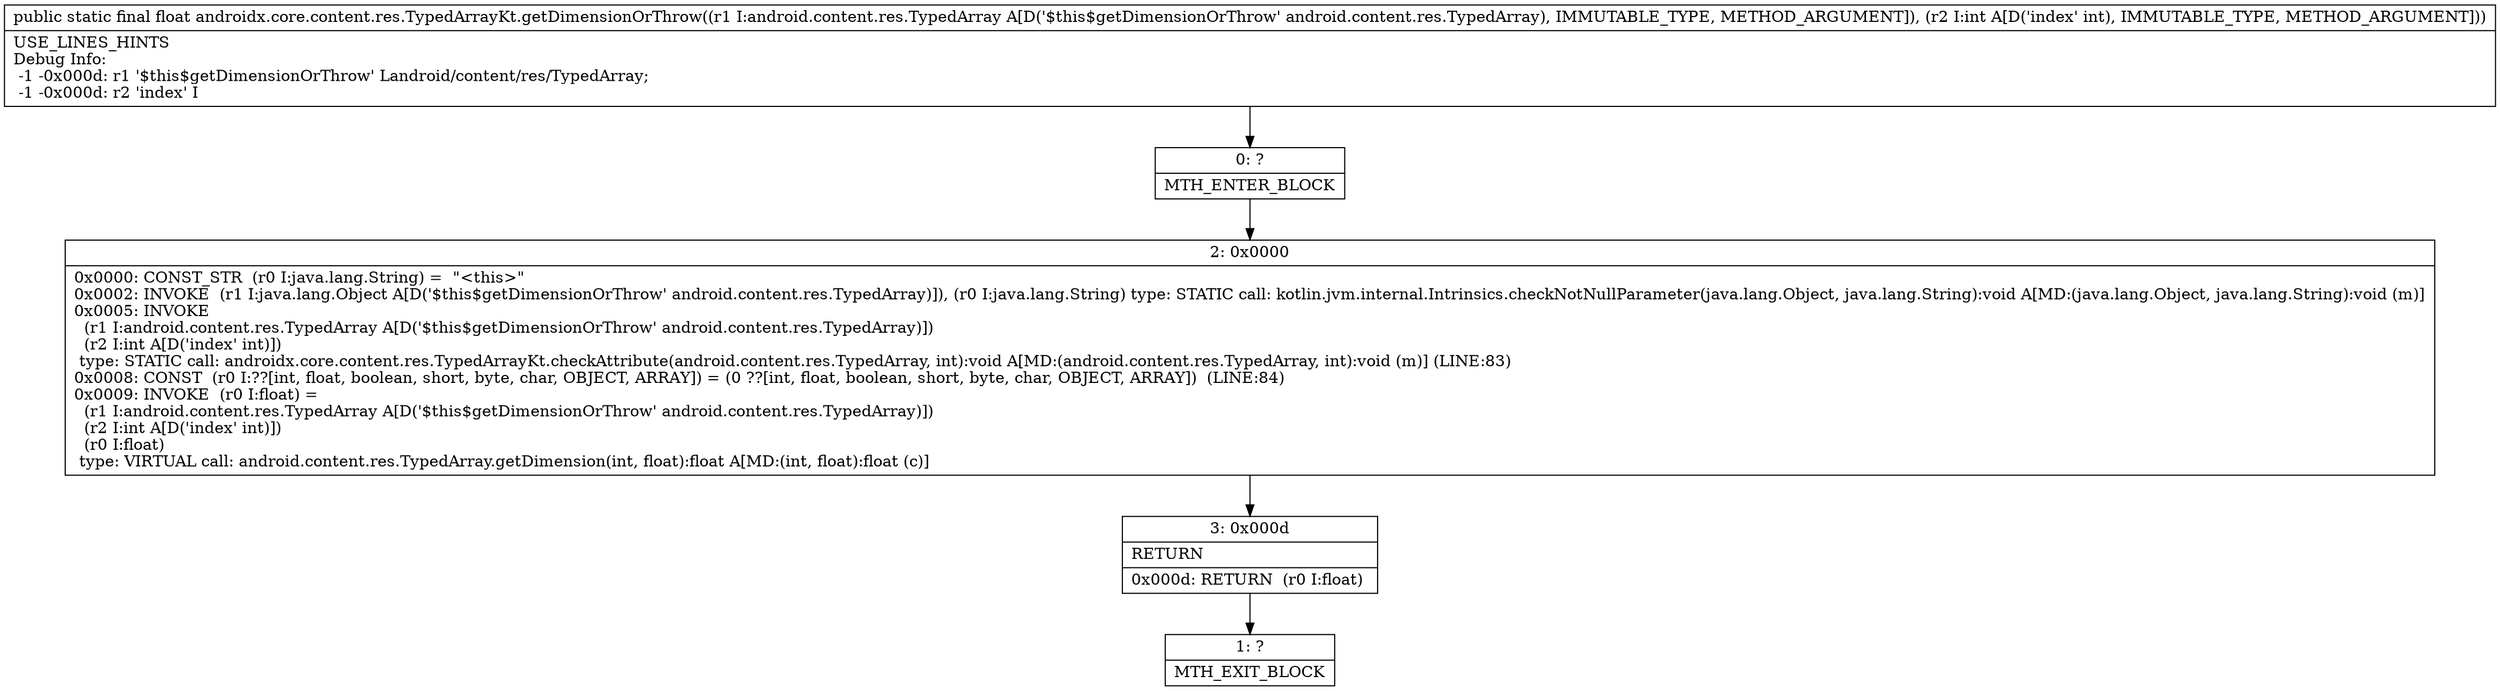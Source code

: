 digraph "CFG forandroidx.core.content.res.TypedArrayKt.getDimensionOrThrow(Landroid\/content\/res\/TypedArray;I)F" {
Node_0 [shape=record,label="{0\:\ ?|MTH_ENTER_BLOCK\l}"];
Node_2 [shape=record,label="{2\:\ 0x0000|0x0000: CONST_STR  (r0 I:java.lang.String) =  \"\<this\>\" \l0x0002: INVOKE  (r1 I:java.lang.Object A[D('$this$getDimensionOrThrow' android.content.res.TypedArray)]), (r0 I:java.lang.String) type: STATIC call: kotlin.jvm.internal.Intrinsics.checkNotNullParameter(java.lang.Object, java.lang.String):void A[MD:(java.lang.Object, java.lang.String):void (m)]\l0x0005: INVOKE  \l  (r1 I:android.content.res.TypedArray A[D('$this$getDimensionOrThrow' android.content.res.TypedArray)])\l  (r2 I:int A[D('index' int)])\l type: STATIC call: androidx.core.content.res.TypedArrayKt.checkAttribute(android.content.res.TypedArray, int):void A[MD:(android.content.res.TypedArray, int):void (m)] (LINE:83)\l0x0008: CONST  (r0 I:??[int, float, boolean, short, byte, char, OBJECT, ARRAY]) = (0 ??[int, float, boolean, short, byte, char, OBJECT, ARRAY])  (LINE:84)\l0x0009: INVOKE  (r0 I:float) = \l  (r1 I:android.content.res.TypedArray A[D('$this$getDimensionOrThrow' android.content.res.TypedArray)])\l  (r2 I:int A[D('index' int)])\l  (r0 I:float)\l type: VIRTUAL call: android.content.res.TypedArray.getDimension(int, float):float A[MD:(int, float):float (c)]\l}"];
Node_3 [shape=record,label="{3\:\ 0x000d|RETURN\l|0x000d: RETURN  (r0 I:float) \l}"];
Node_1 [shape=record,label="{1\:\ ?|MTH_EXIT_BLOCK\l}"];
MethodNode[shape=record,label="{public static final float androidx.core.content.res.TypedArrayKt.getDimensionOrThrow((r1 I:android.content.res.TypedArray A[D('$this$getDimensionOrThrow' android.content.res.TypedArray), IMMUTABLE_TYPE, METHOD_ARGUMENT]), (r2 I:int A[D('index' int), IMMUTABLE_TYPE, METHOD_ARGUMENT]))  | USE_LINES_HINTS\lDebug Info:\l  \-1 \-0x000d: r1 '$this$getDimensionOrThrow' Landroid\/content\/res\/TypedArray;\l  \-1 \-0x000d: r2 'index' I\l}"];
MethodNode -> Node_0;Node_0 -> Node_2;
Node_2 -> Node_3;
Node_3 -> Node_1;
}

